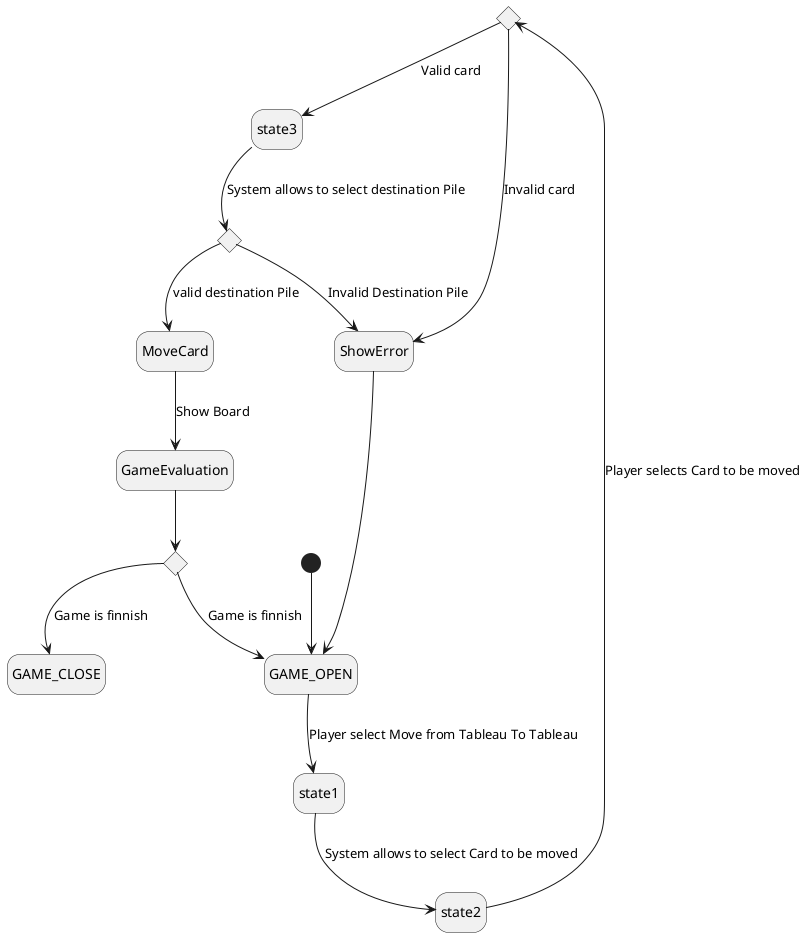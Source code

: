 @startuml

hide empty description 
state c <<choice>>
state d <<choice>>
state e <<choice>>

[*] -down-> GAME_OPEN
GAME_OPEN -down-> state1 : Player select Move from Tableau To Tableau
state1 -down-> state2 : System allows to select Card to be moved
state2 -down-> c : Player selects Card to be moved
c --> ShowError : Invalid card
c --> state3 : Valid card
state3 --> d : System allows to select destination Pile
d --> ShowError : Invalid Destination Pile
ShowError --> GAME_OPEN
d --> MoveCard : valid destination Pile
MoveCard --> GameEvaluation : Show Board
GameEvaluation --> e 
e --> GAME_CLOSE : Game is finnish
e --> GAME_OPEN: Game is finnish

@enduml
